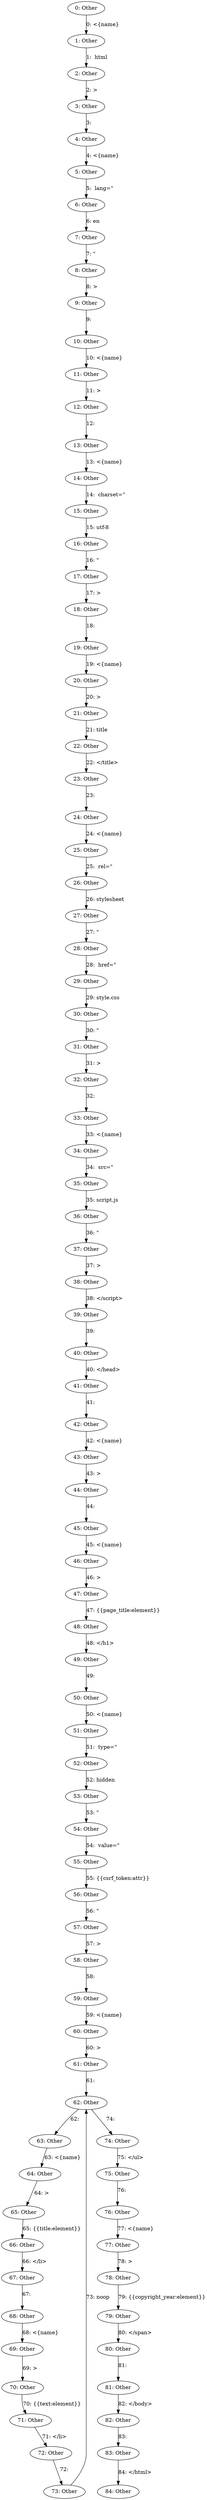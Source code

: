 digraph {
    0 [ label = "0: Other" ]
    1 [ label = "1: Other" ]
    2 [ label = "2: Other" ]
    3 [ label = "3: Other" ]
    4 [ label = "4: Other" ]
    5 [ label = "5: Other" ]
    6 [ label = "6: Other" ]
    7 [ label = "7: Other" ]
    8 [ label = "8: Other" ]
    9 [ label = "9: Other" ]
    10 [ label = "10: Other" ]
    11 [ label = "11: Other" ]
    12 [ label = "12: Other" ]
    13 [ label = "13: Other" ]
    14 [ label = "14: Other" ]
    15 [ label = "15: Other" ]
    16 [ label = "16: Other" ]
    17 [ label = "17: Other" ]
    18 [ label = "18: Other" ]
    19 [ label = "19: Other" ]
    20 [ label = "20: Other" ]
    21 [ label = "21: Other" ]
    22 [ label = "22: Other" ]
    23 [ label = "23: Other" ]
    24 [ label = "24: Other" ]
    25 [ label = "25: Other" ]
    26 [ label = "26: Other" ]
    27 [ label = "27: Other" ]
    28 [ label = "28: Other" ]
    29 [ label = "29: Other" ]
    30 [ label = "30: Other" ]
    31 [ label = "31: Other" ]
    32 [ label = "32: Other" ]
    33 [ label = "33: Other" ]
    34 [ label = "34: Other" ]
    35 [ label = "35: Other" ]
    36 [ label = "36: Other" ]
    37 [ label = "37: Other" ]
    38 [ label = "38: Other" ]
    39 [ label = "39: Other" ]
    40 [ label = "40: Other" ]
    41 [ label = "41: Other" ]
    42 [ label = "42: Other" ]
    43 [ label = "43: Other" ]
    44 [ label = "44: Other" ]
    45 [ label = "45: Other" ]
    46 [ label = "46: Other" ]
    47 [ label = "47: Other" ]
    48 [ label = "48: Other" ]
    49 [ label = "49: Other" ]
    50 [ label = "50: Other" ]
    51 [ label = "51: Other" ]
    52 [ label = "52: Other" ]
    53 [ label = "53: Other" ]
    54 [ label = "54: Other" ]
    55 [ label = "55: Other" ]
    56 [ label = "56: Other" ]
    57 [ label = "57: Other" ]
    58 [ label = "58: Other" ]
    59 [ label = "59: Other" ]
    60 [ label = "60: Other" ]
    61 [ label = "61: Other" ]
    62 [ label = "62: Other" ]
    63 [ label = "63: Other" ]
    64 [ label = "64: Other" ]
    65 [ label = "65: Other" ]
    66 [ label = "66: Other" ]
    67 [ label = "67: Other" ]
    68 [ label = "68: Other" ]
    69 [ label = "69: Other" ]
    70 [ label = "70: Other" ]
    71 [ label = "71: Other" ]
    72 [ label = "72: Other" ]
    73 [ label = "73: Other" ]
    74 [ label = "74: Other" ]
    75 [ label = "75: Other" ]
    76 [ label = "76: Other" ]
    77 [ label = "77: Other" ]
    78 [ label = "78: Other" ]
    79 [ label = "79: Other" ]
    80 [ label = "80: Other" ]
    81 [ label = "81: Other" ]
    82 [ label = "82: Other" ]
    83 [ label = "83: Other" ]
    84 [ label = "84: Other" ]
    0 -> 1 [ label = "0: <{name}" ]
    1 -> 2 [ label = "1:  html" ]
    2 -> 3 [ label = "2: >" ]
    3 -> 4 [ label = "3: \l" ]
    4 -> 5 [ label = "4: <{name}" ]
    5 -> 6 [ label = "5:  lang=\"" ]
    6 -> 7 [ label = "6: en" ]
    7 -> 8 [ label = "7: \"" ]
    8 -> 9 [ label = "8: >" ]
    9 -> 10 [ label = "9: \l  " ]
    10 -> 11 [ label = "10: <{name}" ]
    11 -> 12 [ label = "11: >" ]
    12 -> 13 [ label = "12: \l    " ]
    13 -> 14 [ label = "13: <{name}" ]
    14 -> 15 [ label = "14:  charset=\"" ]
    15 -> 16 [ label = "15: utf-8" ]
    16 -> 17 [ label = "16: \"" ]
    17 -> 18 [ label = "17: >" ]
    18 -> 19 [ label = "18: \l    " ]
    19 -> 20 [ label = "19: <{name}" ]
    20 -> 21 [ label = "20: >" ]
    21 -> 22 [ label = "21: title" ]
    22 -> 23 [ label = "22: </title>" ]
    23 -> 24 [ label = "23: \l    " ]
    24 -> 25 [ label = "24: <{name}" ]
    25 -> 26 [ label = "25:  rel=\"" ]
    26 -> 27 [ label = "26: stylesheet" ]
    27 -> 28 [ label = "27: \"" ]
    28 -> 29 [ label = "28:  href=\"" ]
    29 -> 30 [ label = "29: style.css" ]
    30 -> 31 [ label = "30: \"" ]
    31 -> 32 [ label = "31: >" ]
    32 -> 33 [ label = "32: \l    " ]
    33 -> 34 [ label = "33: <{name}" ]
    34 -> 35 [ label = "34:  src=\"" ]
    35 -> 36 [ label = "35: script.js" ]
    36 -> 37 [ label = "36: \"" ]
    37 -> 38 [ label = "37: >" ]
    38 -> 39 [ label = "38: </script>" ]
    39 -> 40 [ label = "39: \l  " ]
    40 -> 41 [ label = "40: </head>" ]
    41 -> 42 [ label = "41: \l  " ]
    42 -> 43 [ label = "42: <{name}" ]
    43 -> 44 [ label = "43: >" ]
    44 -> 45 [ label = "44: \l    " ]
    45 -> 46 [ label = "45: <{name}" ]
    46 -> 47 [ label = "46: >" ]
    47 -> 48 [ label = "47: {{page_title:element}}" ]
    48 -> 49 [ label = "48: </h1>" ]
    49 -> 50 [ label = "49: \l    " ]
    50 -> 51 [ label = "50: <{name}" ]
    51 -> 52 [ label = "51:  type=\"" ]
    52 -> 53 [ label = "52: hidden" ]
    53 -> 54 [ label = "53: \"" ]
    54 -> 55 [ label = "54:  value=\"" ]
    55 -> 56 [ label = "55: {{csrf_token:attr}}" ]
    56 -> 57 [ label = "56: \"" ]
    57 -> 58 [ label = "57: >" ]
    58 -> 59 [ label = "58: \l    " ]
    59 -> 60 [ label = "59: <{name}" ]
    60 -> 61 [ label = "60: >" ]
    61 -> 62 [ label = "61: \l    " ]
    62 -> 63 [ label = "62: \l      " ]
    63 -> 64 [ label = "63: <{name}" ]
    64 -> 65 [ label = "64: >" ]
    65 -> 66 [ label = "65: {{title:element}}" ]
    66 -> 67 [ label = "66: </li>" ]
    67 -> 68 [ label = "67: \l      " ]
    68 -> 69 [ label = "68: <{name}" ]
    69 -> 70 [ label = "69: >" ]
    70 -> 71 [ label = "70: {{text:element}}" ]
    71 -> 72 [ label = "71: </li>" ]
    72 -> 73 [ label = "72: \l    " ]
    73 -> 62 [ label = "73: noop" ]
    62 -> 74 [ label = "74: \l    " ]
    74 -> 75 [ label = "75: </ul>" ]
    75 -> 76 [ label = "76: \l    " ]
    76 -> 77 [ label = "77: <{name}" ]
    77 -> 78 [ label = "78: >" ]
    78 -> 79 [ label = "79: {{copyright_year:element}}" ]
    79 -> 80 [ label = "80: </span>" ]
    80 -> 81 [ label = "81: \l  " ]
    81 -> 82 [ label = "82: </body>" ]
    82 -> 83 [ label = "83: \l" ]
    83 -> 84 [ label = "84: </html>" ]
}
